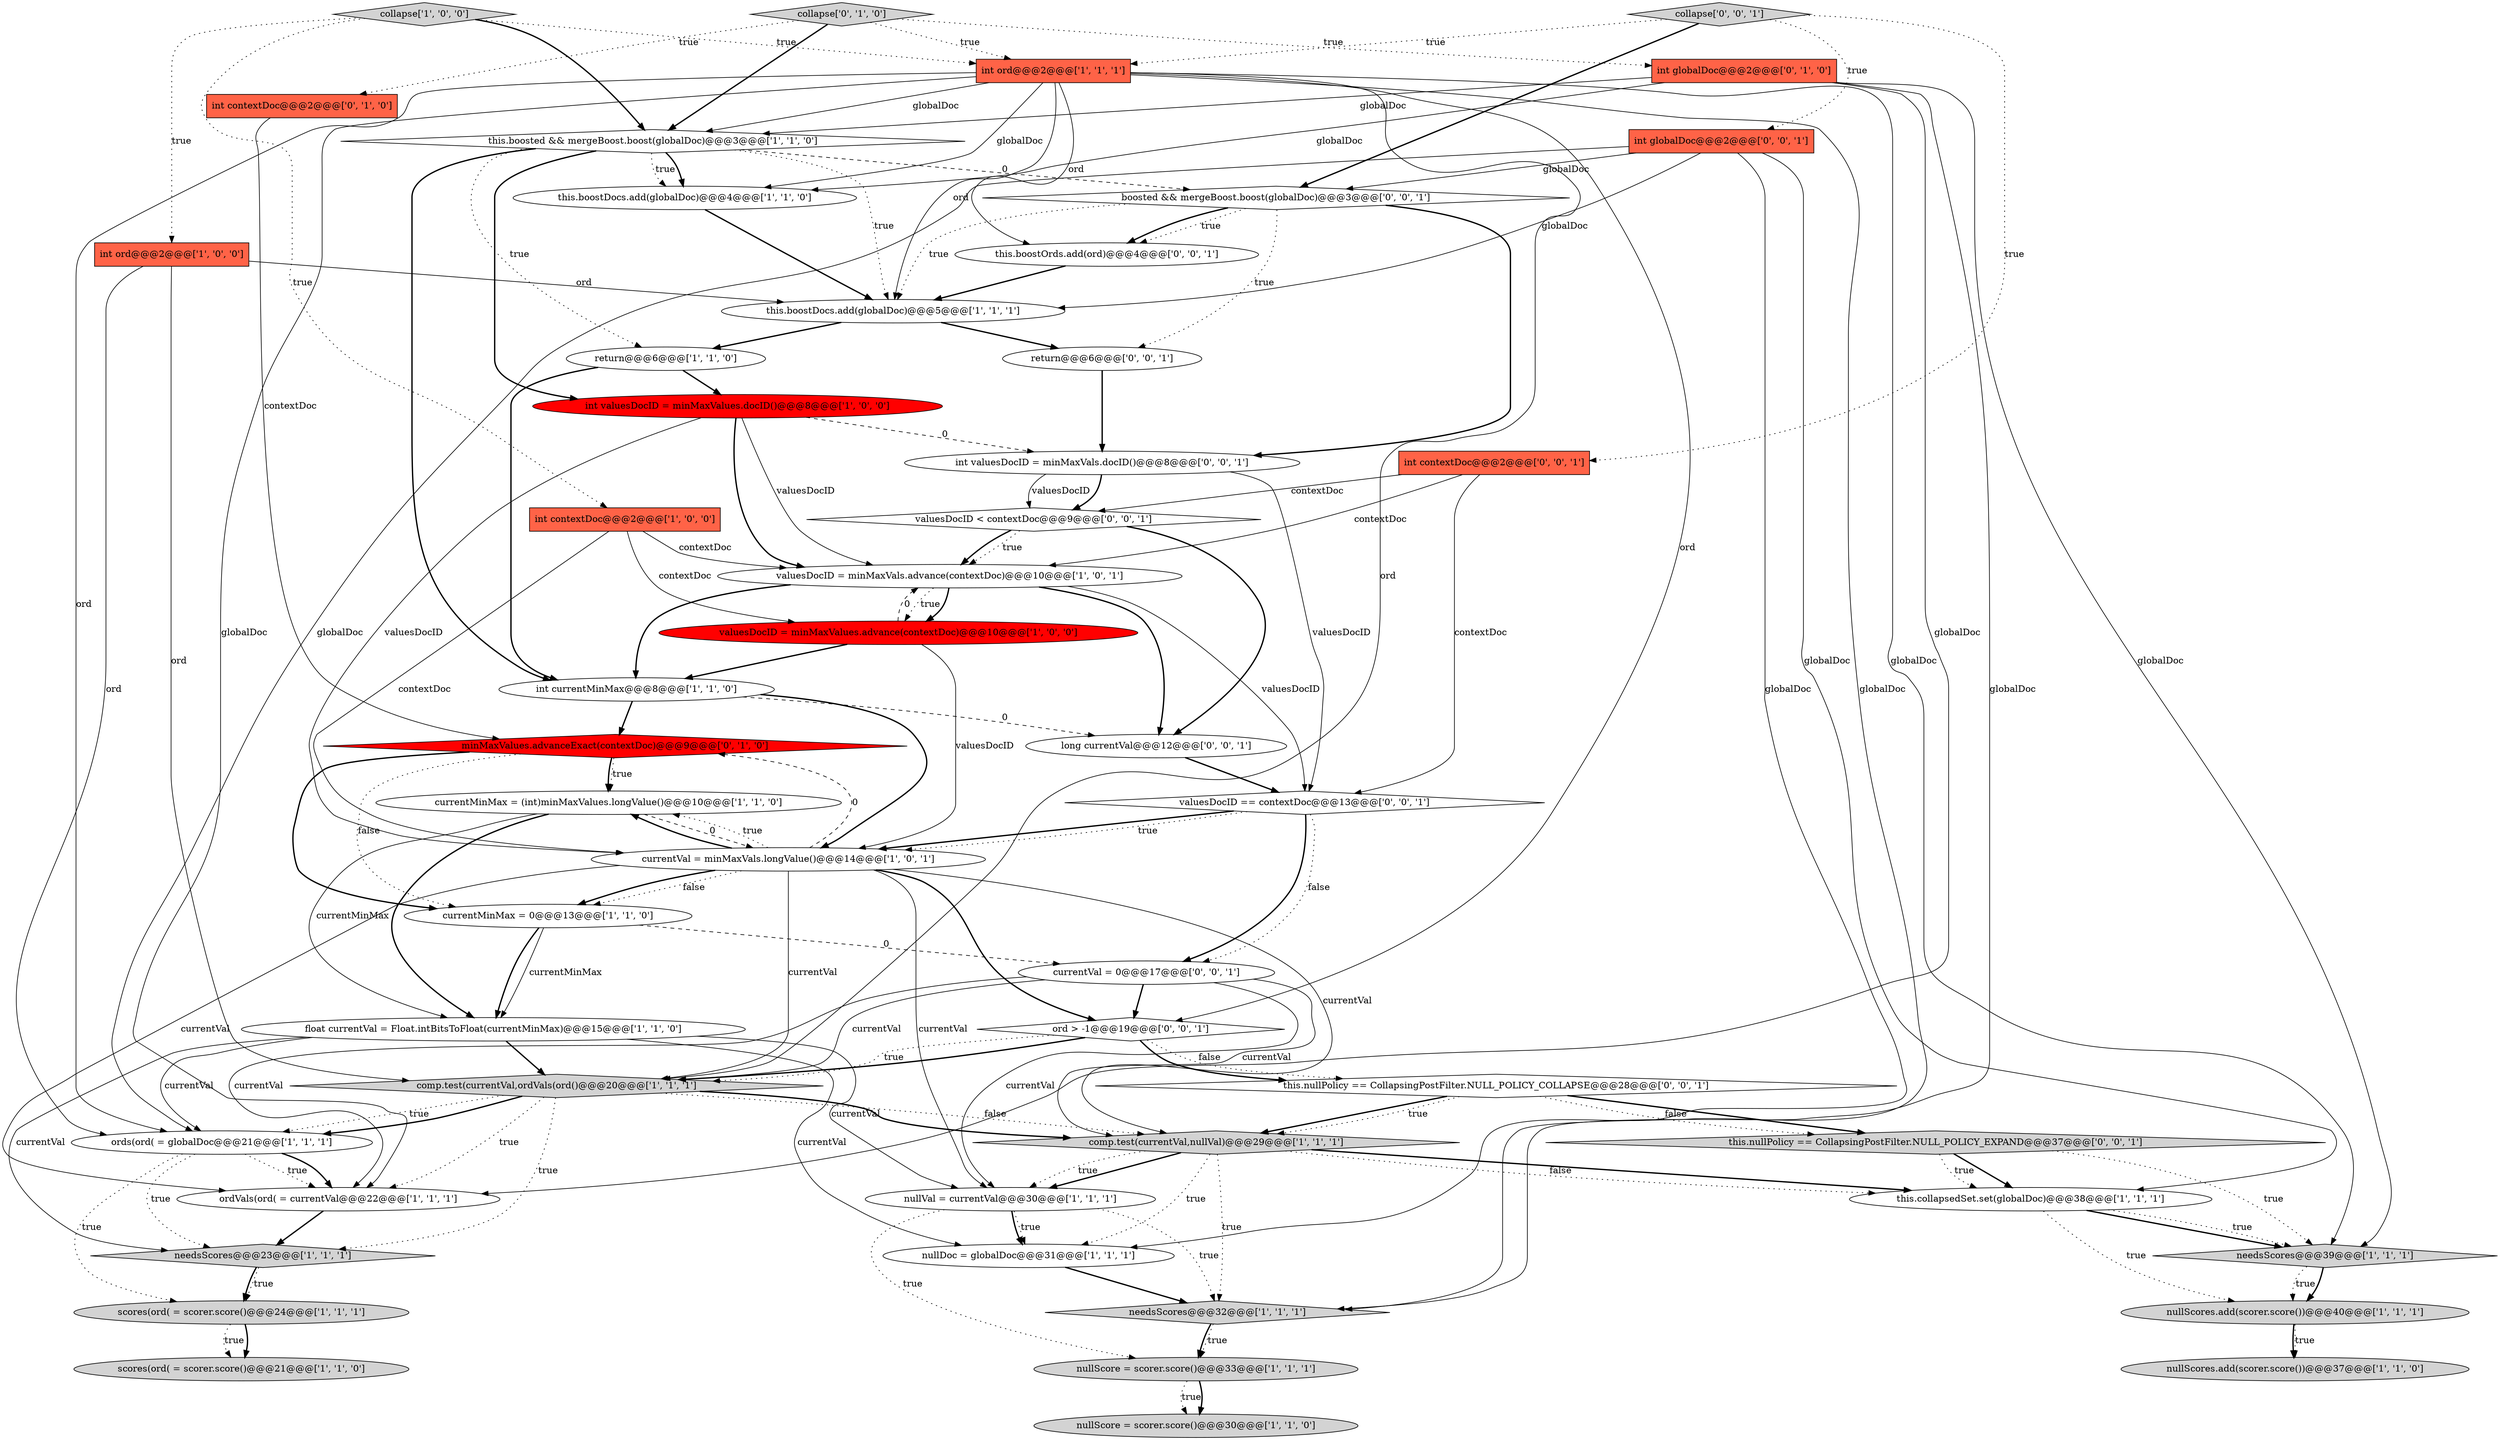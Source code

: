 digraph {
40 [style = filled, label = "this.nullPolicy == CollapsingPostFilter.NULL_POLICY_COLLAPSE@@@28@@@['0', '0', '1']", fillcolor = white, shape = diamond image = "AAA0AAABBB3BBB"];
17 [style = filled, label = "scores(ord( = scorer.score()@@@21@@@['1', '1', '0']", fillcolor = lightgray, shape = ellipse image = "AAA0AAABBB1BBB"];
0 [style = filled, label = "this.boosted && mergeBoost.boost(globalDoc)@@@3@@@['1', '1', '0']", fillcolor = white, shape = diamond image = "AAA0AAABBB1BBB"];
32 [style = filled, label = "collapse['0', '1', '0']", fillcolor = lightgray, shape = diamond image = "AAA0AAABBB2BBB"];
36 [style = filled, label = "this.boostOrds.add(ord)@@@4@@@['0', '0', '1']", fillcolor = white, shape = ellipse image = "AAA0AAABBB3BBB"];
15 [style = filled, label = "scores(ord( = scorer.score()@@@24@@@['1', '1', '1']", fillcolor = lightgray, shape = ellipse image = "AAA0AAABBB1BBB"];
27 [style = filled, label = "nullVal = currentVal@@@30@@@['1', '1', '1']", fillcolor = white, shape = ellipse image = "AAA0AAABBB1BBB"];
12 [style = filled, label = "int ord@@@2@@@['1', '1', '1']", fillcolor = tomato, shape = box image = "AAA0AAABBB1BBB"];
29 [style = filled, label = "valuesDocID = minMaxVals.advance(contextDoc)@@@10@@@['1', '0', '1']", fillcolor = white, shape = ellipse image = "AAA0AAABBB1BBB"];
30 [style = filled, label = "nullScores.add(scorer.score())@@@40@@@['1', '1', '1']", fillcolor = lightgray, shape = ellipse image = "AAA0AAABBB1BBB"];
14 [style = filled, label = "nullScore = scorer.score()@@@33@@@['1', '1', '1']", fillcolor = lightgray, shape = ellipse image = "AAA0AAABBB1BBB"];
7 [style = filled, label = "this.boostDocs.add(globalDoc)@@@4@@@['1', '1', '0']", fillcolor = white, shape = ellipse image = "AAA0AAABBB1BBB"];
43 [style = filled, label = "int globalDoc@@@2@@@['0', '0', '1']", fillcolor = tomato, shape = box image = "AAA0AAABBB3BBB"];
38 [style = filled, label = "currentVal = 0@@@17@@@['0', '0', '1']", fillcolor = white, shape = ellipse image = "AAA0AAABBB3BBB"];
26 [style = filled, label = "collapse['1', '0', '0']", fillcolor = lightgray, shape = diamond image = "AAA0AAABBB1BBB"];
33 [style = filled, label = "minMaxValues.advanceExact(contextDoc)@@@9@@@['0', '1', '0']", fillcolor = red, shape = diamond image = "AAA1AAABBB2BBB"];
10 [style = filled, label = "currentMinMax = (int)minMaxValues.longValue()@@@10@@@['1', '1', '0']", fillcolor = white, shape = ellipse image = "AAA0AAABBB1BBB"];
48 [style = filled, label = "collapse['0', '0', '1']", fillcolor = lightgray, shape = diamond image = "AAA0AAABBB3BBB"];
49 [style = filled, label = "long currentVal@@@12@@@['0', '0', '1']", fillcolor = white, shape = ellipse image = "AAA0AAABBB3BBB"];
9 [style = filled, label = "nullScores.add(scorer.score())@@@37@@@['1', '1', '0']", fillcolor = lightgray, shape = ellipse image = "AAA0AAABBB1BBB"];
2 [style = filled, label = "int ord@@@2@@@['1', '0', '0']", fillcolor = tomato, shape = box image = "AAA0AAABBB1BBB"];
3 [style = filled, label = "this.boostDocs.add(globalDoc)@@@5@@@['1', '1', '1']", fillcolor = white, shape = ellipse image = "AAA0AAABBB1BBB"];
45 [style = filled, label = "valuesDocID < contextDoc@@@9@@@['0', '0', '1']", fillcolor = white, shape = diamond image = "AAA0AAABBB3BBB"];
5 [style = filled, label = "ords(ord( = globalDoc@@@21@@@['1', '1', '1']", fillcolor = white, shape = ellipse image = "AAA0AAABBB1BBB"];
8 [style = filled, label = "int currentMinMax@@@8@@@['1', '1', '0']", fillcolor = white, shape = ellipse image = "AAA0AAABBB1BBB"];
16 [style = filled, label = "return@@@6@@@['1', '1', '0']", fillcolor = white, shape = ellipse image = "AAA0AAABBB1BBB"];
18 [style = filled, label = "nullScore = scorer.score()@@@30@@@['1', '1', '0']", fillcolor = lightgray, shape = ellipse image = "AAA0AAABBB1BBB"];
1 [style = filled, label = "ordVals(ord( = currentVal@@@22@@@['1', '1', '1']", fillcolor = white, shape = ellipse image = "AAA0AAABBB1BBB"];
42 [style = filled, label = "ord > -1@@@19@@@['0', '0', '1']", fillcolor = white, shape = diamond image = "AAA0AAABBB3BBB"];
34 [style = filled, label = "int globalDoc@@@2@@@['0', '1', '0']", fillcolor = tomato, shape = box image = "AAA0AAABBB2BBB"];
28 [style = filled, label = "currentVal = minMaxVals.longValue()@@@14@@@['1', '0', '1']", fillcolor = white, shape = ellipse image = "AAA0AAABBB1BBB"];
37 [style = filled, label = "boosted && mergeBoost.boost(globalDoc)@@@3@@@['0', '0', '1']", fillcolor = white, shape = diamond image = "AAA0AAABBB3BBB"];
21 [style = filled, label = "needsScores@@@23@@@['1', '1', '1']", fillcolor = lightgray, shape = diamond image = "AAA0AAABBB1BBB"];
31 [style = filled, label = "this.collapsedSet.set(globalDoc)@@@38@@@['1', '1', '1']", fillcolor = white, shape = ellipse image = "AAA0AAABBB1BBB"];
25 [style = filled, label = "comp.test(currentVal,nullVal)@@@29@@@['1', '1', '1']", fillcolor = lightgray, shape = diamond image = "AAA0AAABBB1BBB"];
23 [style = filled, label = "float currentVal = Float.intBitsToFloat(currentMinMax)@@@15@@@['1', '1', '0']", fillcolor = white, shape = ellipse image = "AAA0AAABBB1BBB"];
39 [style = filled, label = "return@@@6@@@['0', '0', '1']", fillcolor = white, shape = ellipse image = "AAA0AAABBB3BBB"];
6 [style = filled, label = "int contextDoc@@@2@@@['1', '0', '0']", fillcolor = tomato, shape = box image = "AAA0AAABBB1BBB"];
47 [style = filled, label = "this.nullPolicy == CollapsingPostFilter.NULL_POLICY_EXPAND@@@37@@@['0', '0', '1']", fillcolor = lightgray, shape = diamond image = "AAA0AAABBB3BBB"];
20 [style = filled, label = "int valuesDocID = minMaxValues.docID()@@@8@@@['1', '0', '0']", fillcolor = red, shape = ellipse image = "AAA1AAABBB1BBB"];
24 [style = filled, label = "comp.test(currentVal,ordVals(ord()@@@20@@@['1', '1', '1']", fillcolor = lightgray, shape = diamond image = "AAA0AAABBB1BBB"];
13 [style = filled, label = "needsScores@@@32@@@['1', '1', '1']", fillcolor = lightgray, shape = diamond image = "AAA0AAABBB1BBB"];
46 [style = filled, label = "int contextDoc@@@2@@@['0', '0', '1']", fillcolor = tomato, shape = box image = "AAA0AAABBB3BBB"];
41 [style = filled, label = "valuesDocID == contextDoc@@@13@@@['0', '0', '1']", fillcolor = white, shape = diamond image = "AAA0AAABBB3BBB"];
22 [style = filled, label = "nullDoc = globalDoc@@@31@@@['1', '1', '1']", fillcolor = white, shape = ellipse image = "AAA0AAABBB1BBB"];
4 [style = filled, label = "needsScores@@@39@@@['1', '1', '1']", fillcolor = lightgray, shape = diamond image = "AAA0AAABBB1BBB"];
19 [style = filled, label = "valuesDocID = minMaxValues.advance(contextDoc)@@@10@@@['1', '0', '0']", fillcolor = red, shape = ellipse image = "AAA1AAABBB1BBB"];
44 [style = filled, label = "int valuesDocID = minMaxVals.docID()@@@8@@@['0', '0', '1']", fillcolor = white, shape = ellipse image = "AAA0AAABBB3BBB"];
11 [style = filled, label = "currentMinMax = 0@@@13@@@['1', '1', '0']", fillcolor = white, shape = ellipse image = "AAA0AAABBB1BBB"];
35 [style = filled, label = "int contextDoc@@@2@@@['0', '1', '0']", fillcolor = tomato, shape = box image = "AAA0AAABBB2BBB"];
27->14 [style = dotted, label="true"];
23->5 [style = solid, label="currentVal"];
21->15 [style = dotted, label="true"];
48->12 [style = dotted, label="true"];
35->33 [style = solid, label="contextDoc"];
21->15 [style = bold, label=""];
32->0 [style = bold, label=""];
5->1 [style = dotted, label="true"];
26->12 [style = dotted, label="true"];
37->3 [style = dotted, label="true"];
40->25 [style = bold, label=""];
10->28 [style = dashed, label="0"];
3->16 [style = bold, label=""];
38->42 [style = bold, label=""];
4->30 [style = dotted, label="true"];
41->28 [style = bold, label=""];
25->31 [style = bold, label=""];
33->11 [style = bold, label=""];
28->25 [style = solid, label="currentVal"];
15->17 [style = bold, label=""];
20->44 [style = dashed, label="0"];
1->21 [style = bold, label=""];
23->22 [style = solid, label="currentVal"];
40->47 [style = bold, label=""];
0->8 [style = bold, label=""];
6->28 [style = solid, label="contextDoc"];
37->36 [style = dotted, label="true"];
3->39 [style = bold, label=""];
48->43 [style = dotted, label="true"];
0->3 [style = dotted, label="true"];
28->42 [style = bold, label=""];
24->21 [style = dotted, label="true"];
13->14 [style = bold, label=""];
14->18 [style = dotted, label="true"];
24->5 [style = dotted, label="true"];
22->13 [style = bold, label=""];
43->3 [style = solid, label="globalDoc"];
0->7 [style = dotted, label="true"];
12->1 [style = solid, label="globalDoc"];
28->1 [style = solid, label="currentVal"];
42->40 [style = dotted, label="false"];
8->28 [style = bold, label=""];
48->37 [style = bold, label=""];
28->33 [style = dashed, label="0"];
28->10 [style = dotted, label="true"];
27->22 [style = dotted, label="true"];
32->35 [style = dotted, label="true"];
37->36 [style = bold, label=""];
12->0 [style = solid, label="globalDoc"];
28->11 [style = dotted, label="false"];
26->2 [style = dotted, label="true"];
12->13 [style = solid, label="globalDoc"];
41->28 [style = dotted, label="true"];
33->11 [style = dotted, label="false"];
31->4 [style = bold, label=""];
27->22 [style = bold, label=""];
32->12 [style = dotted, label="true"];
42->40 [style = bold, label=""];
45->29 [style = bold, label=""];
48->46 [style = dotted, label="true"];
24->5 [style = bold, label=""];
42->24 [style = dotted, label="true"];
0->7 [style = bold, label=""];
15->17 [style = dotted, label="true"];
38->1 [style = solid, label="currentVal"];
2->24 [style = solid, label="ord"];
25->27 [style = bold, label=""];
31->30 [style = dotted, label="true"];
5->1 [style = bold, label=""];
28->24 [style = solid, label="currentVal"];
26->0 [style = bold, label=""];
43->5 [style = solid, label="globalDoc"];
43->22 [style = solid, label="globalDoc"];
49->41 [style = bold, label=""];
38->25 [style = solid, label="currentVal"];
30->9 [style = dotted, label="true"];
26->6 [style = dotted, label="true"];
0->20 [style = bold, label=""];
14->18 [style = bold, label=""];
41->38 [style = bold, label=""];
16->20 [style = bold, label=""];
44->45 [style = bold, label=""];
33->10 [style = dotted, label="true"];
29->19 [style = dotted, label="true"];
8->33 [style = bold, label=""];
2->3 [style = solid, label="ord"];
24->25 [style = dotted, label="false"];
32->34 [style = dotted, label="true"];
11->23 [style = solid, label="currentMinMax"];
16->8 [style = bold, label=""];
6->29 [style = solid, label="contextDoc"];
46->45 [style = solid, label="contextDoc"];
44->45 [style = solid, label="valuesDocID"];
38->27 [style = solid, label="currentVal"];
45->29 [style = dotted, label="true"];
47->31 [style = bold, label=""];
28->27 [style = solid, label="currentVal"];
30->9 [style = bold, label=""];
27->13 [style = dotted, label="true"];
29->49 [style = bold, label=""];
25->13 [style = dotted, label="true"];
42->24 [style = bold, label=""];
23->21 [style = solid, label="currentVal"];
6->19 [style = solid, label="contextDoc"];
5->15 [style = dotted, label="true"];
40->47 [style = dotted, label="false"];
2->5 [style = solid, label="ord"];
46->29 [style = solid, label="contextDoc"];
12->36 [style = solid, label="ord"];
44->41 [style = solid, label="valuesDocID"];
12->42 [style = solid, label="ord"];
29->41 [style = solid, label="valuesDocID"];
29->19 [style = bold, label=""];
10->23 [style = bold, label=""];
24->25 [style = bold, label=""];
37->44 [style = bold, label=""];
20->28 [style = solid, label="valuesDocID"];
5->21 [style = dotted, label="true"];
47->4 [style = dotted, label="true"];
0->16 [style = dotted, label="true"];
40->25 [style = dotted, label="true"];
13->14 [style = dotted, label="true"];
38->24 [style = solid, label="currentVal"];
19->28 [style = solid, label="valuesDocID"];
34->7 [style = solid, label="globalDoc"];
23->27 [style = solid, label="currentVal"];
24->1 [style = dotted, label="true"];
29->8 [style = bold, label=""];
12->3 [style = solid, label="ord"];
0->37 [style = dashed, label="0"];
28->10 [style = bold, label=""];
39->44 [style = bold, label=""];
34->1 [style = solid, label="globalDoc"];
20->29 [style = bold, label=""];
45->49 [style = bold, label=""];
28->11 [style = bold, label=""];
19->29 [style = dashed, label="0"];
46->41 [style = solid, label="contextDoc"];
43->37 [style = solid, label="globalDoc"];
33->10 [style = bold, label=""];
36->3 [style = bold, label=""];
43->31 [style = solid, label="globalDoc"];
41->38 [style = dotted, label="false"];
47->31 [style = dotted, label="true"];
12->5 [style = solid, label="ord"];
7->3 [style = bold, label=""];
19->8 [style = bold, label=""];
25->31 [style = dotted, label="false"];
12->4 [style = solid, label="globalDoc"];
11->38 [style = dashed, label="0"];
34->4 [style = solid, label="globalDoc"];
23->24 [style = bold, label=""];
34->13 [style = solid, label="globalDoc"];
12->24 [style = solid, label="ord"];
10->23 [style = solid, label="currentMinMax"];
4->30 [style = bold, label=""];
20->29 [style = solid, label="valuesDocID"];
37->39 [style = dotted, label="true"];
25->22 [style = dotted, label="true"];
25->27 [style = dotted, label="true"];
31->4 [style = dotted, label="true"];
12->7 [style = solid, label="globalDoc"];
11->23 [style = bold, label=""];
8->49 [style = dashed, label="0"];
34->0 [style = solid, label="globalDoc"];
}
